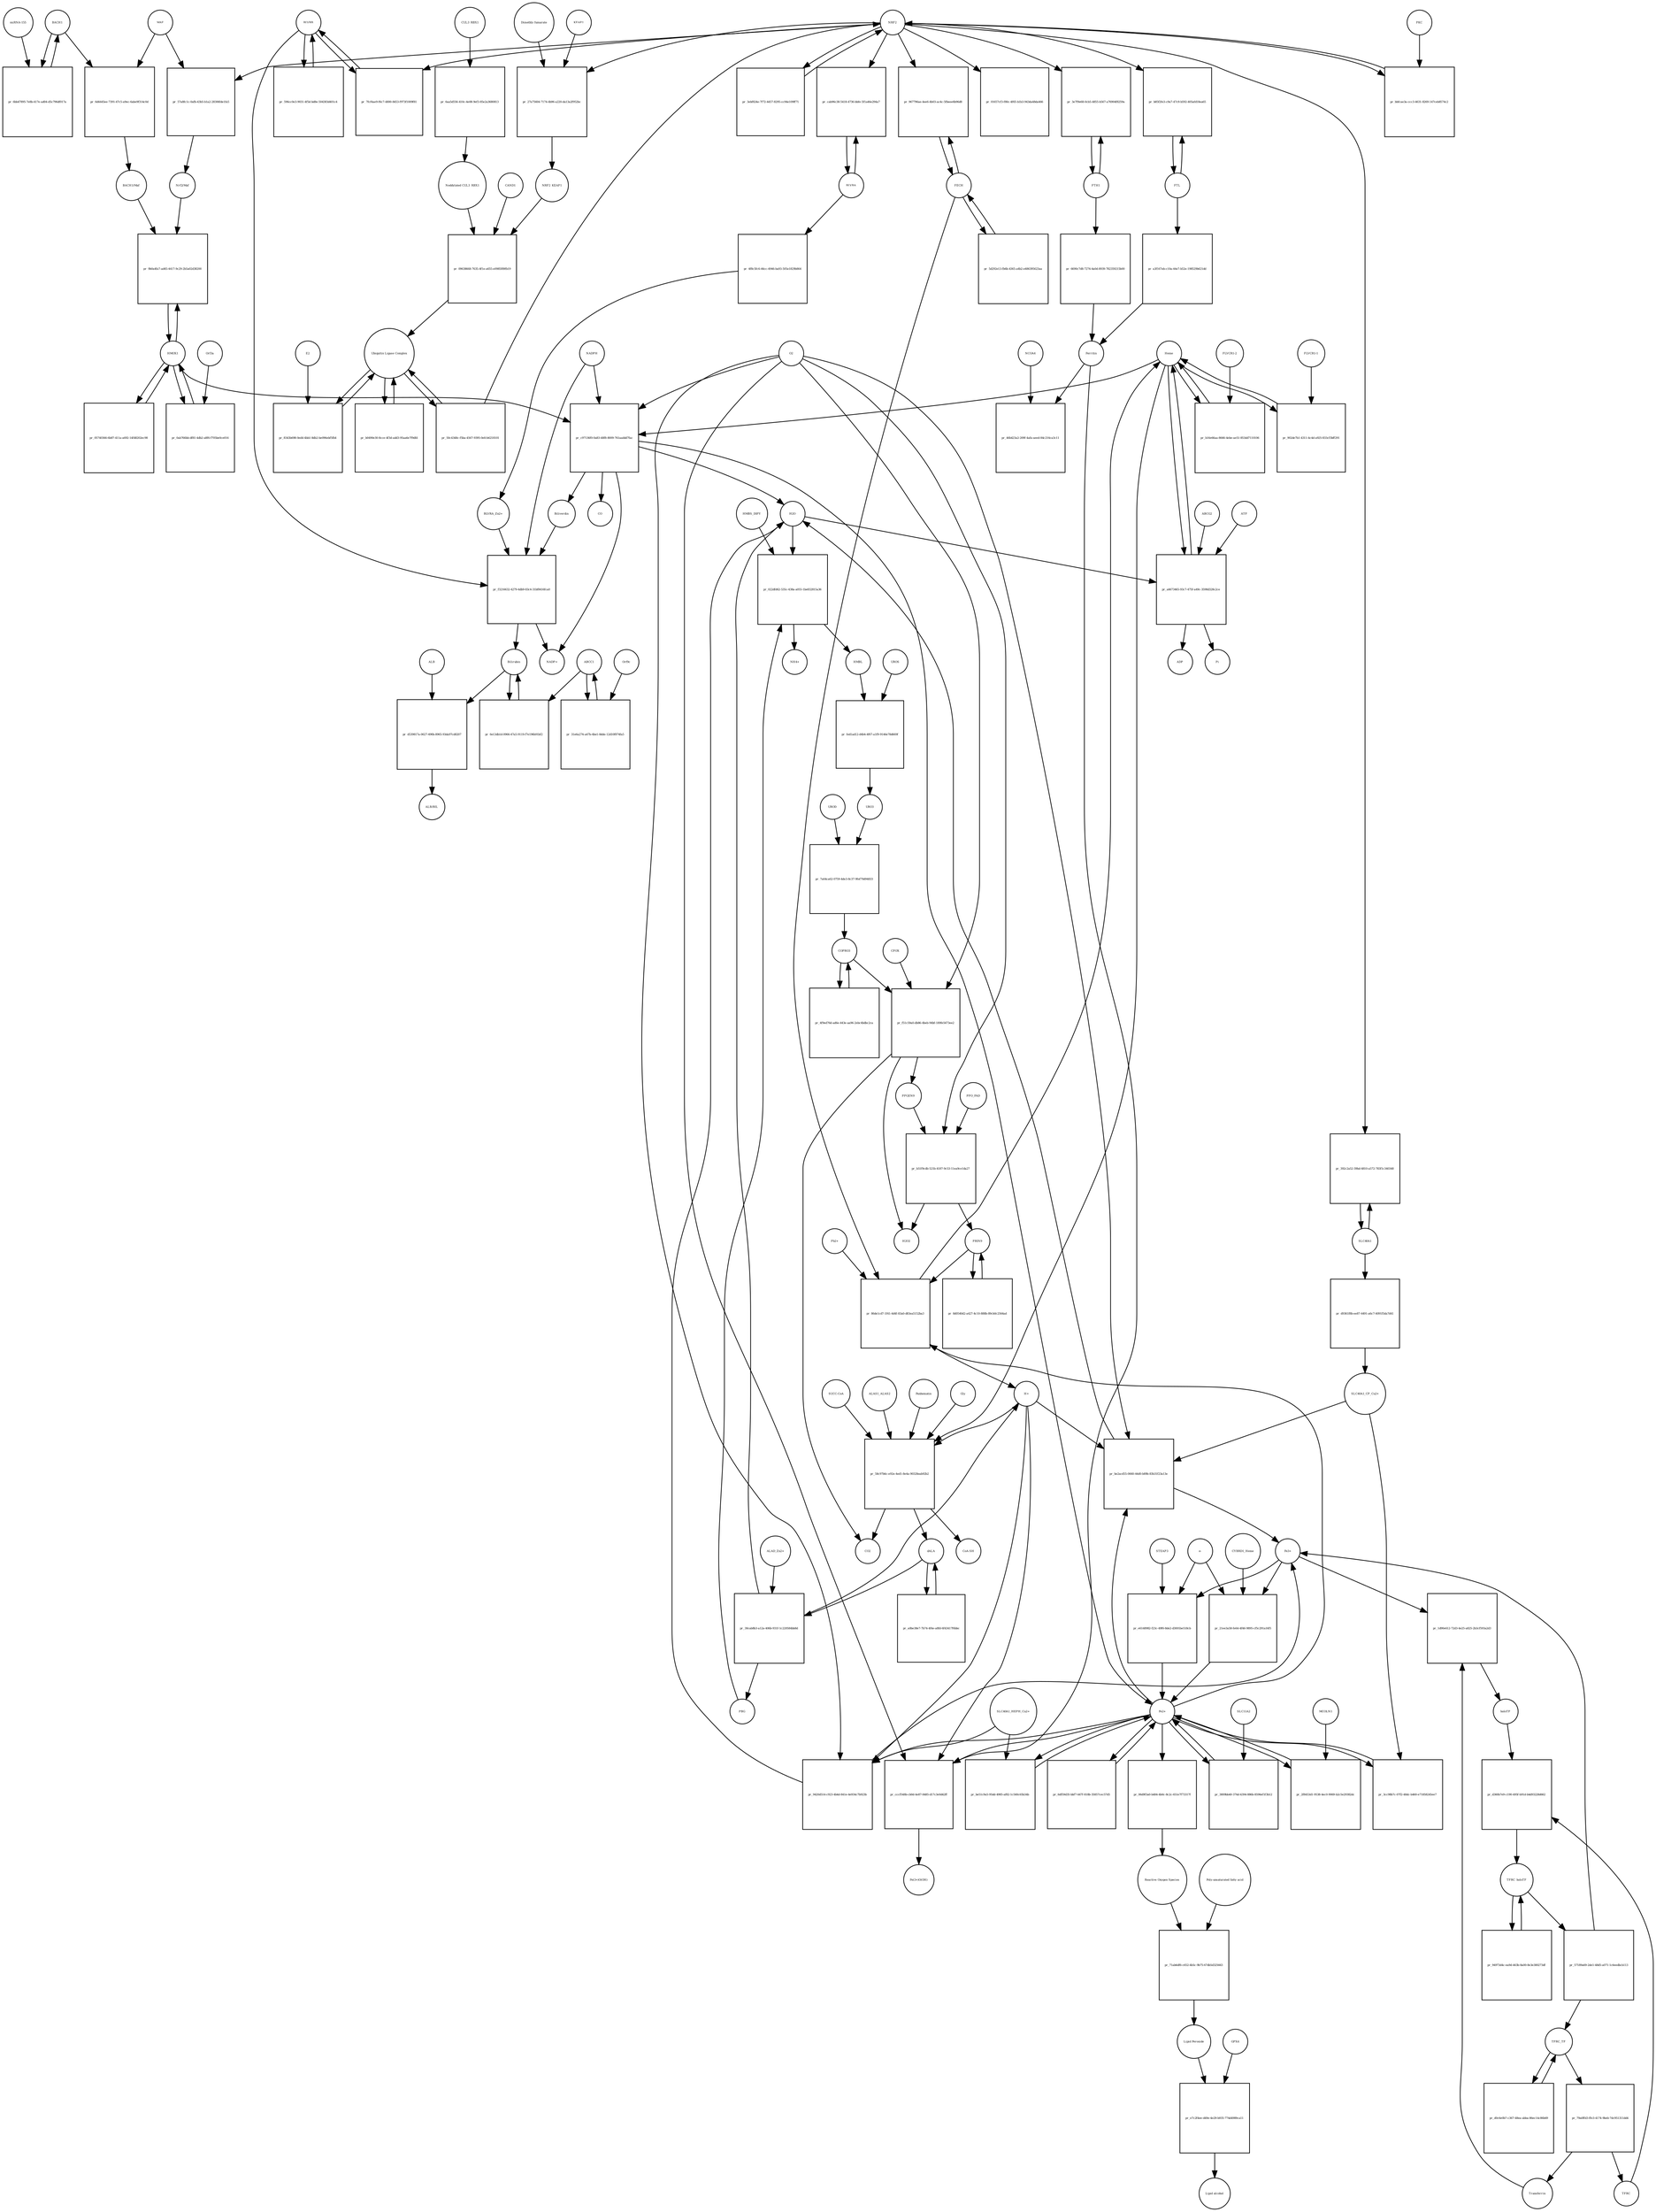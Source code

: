 strict digraph  {
Heme [annotation="urn_miriam_obo.chebi_CHEBI%3A30413", bipartite=0, cls="simple chemical", fontsize=4, label=Heme, shape=circle];
"pr_c97136f0-0a83-48f8-8009-761aaddd7fac" [annotation="", bipartite=1, cls=process, fontsize=4, label="pr_c97136f0-0a83-48f8-8009-761aaddd7fac", shape=square];
Biliverdin [annotation="urn_miriam_obo.chebi_CHEBI%3A17033", bipartite=0, cls="simple chemical", fontsize=4, label=Biliverdin, shape=circle];
HMOX1 [annotation=urn_miriam_uniprot_P09601, bipartite=0, cls=macromolecule, fontsize=4, label=HMOX1, shape=circle];
O2 [annotation="urn_miriam_obo.chebi_CHEBI%3A15379", bipartite=0, cls="simple chemical", fontsize=4, label=O2, shape=circle];
NADPH [annotation="urn_miriam_obo.chebi_CHEBI%3A16474", bipartite=0, cls="simple chemical", fontsize=4, label=NADPH, shape=circle];
H2O [annotation="urn_miriam_obo.chebi_CHEBI%3A15377", bipartite=0, cls="simple chemical", fontsize=4, label=H2O, shape=circle];
"Fe2+" [annotation="urn_miriam_obo.chebi_CHEBI%3A29033", bipartite=0, cls="simple chemical", fontsize=4, label="Fe2+", shape=circle];
"NADP+" [annotation="urn_miriam_obo.chebi_CHEBI%3A18009", bipartite=0, cls="simple chemical", fontsize=4, label="NADP+", shape=circle];
CO [annotation="urn_miriam_obo.chebi_CHEBI%3A17245", bipartite=0, cls="simple chemical", fontsize=4, label=CO, shape=circle];
"pr_b16e66aa-8666-4ebe-ae51-853dd7110106" [annotation="", bipartite=1, cls=process, fontsize=4, label="pr_b16e66aa-8666-4ebe-ae51-853dd7110106", shape=square];
"FLVCR1-2" [annotation=urn_miriam_uniprot_Q9Y5Y0, bipartite=0, cls=macromolecule, fontsize=4, label="FLVCR1-2", shape=circle];
"pr_f3216632-4279-4db9-83c4-31bf8416fca0" [annotation="", bipartite=1, cls=process, fontsize=4, label="pr_f3216632-4279-4db9-83c4-31bf8416fca0", shape=square];
Bilirubin [annotation="urn_miriam_obo.chebi_CHEBI%3A16990", bipartite=0, cls="simple chemical", fontsize=4, label=Bilirubin, shape=circle];
BLVRB [annotation=urn_miriam_uniprot_P30043, bipartite=0, cls=macromolecule, fontsize=4, label=BLVRB, shape=circle];
"BLVRA_Zn2+" [annotation="urn_miriam_obo.chebi_CHEBI%3A29805|urn_miriam_uniprot_P53004", bipartite=0, cls=complex, fontsize=4, label="BLVRA_Zn2+", shape=circle];
"pr_6e13db1d-0966-47a5-9119-f7e196b91bf2" [annotation="", bipartite=1, cls=process, fontsize=4, label="pr_6e13db1d-0966-47a5-9119-f7e196b91bf2", shape=square];
ABCC1 [annotation=urn_miriam_uniprot_P02768, bipartite=0, cls=macromolecule, fontsize=4, label=ABCC1, shape=circle];
"pr_d539817a-0627-490b-8965-93da97cd8207" [annotation="", bipartite=1, cls=process, fontsize=4, label="pr_d539817a-0627-490b-8965-93da97cd8207", shape=square];
ALB [annotation=urn_miriam_uniprot_P02768, bipartite=0, cls=macromolecule, fontsize=4, label=ALB, shape=circle];
"ALB/BIL" [annotation="urn_miriam_uniprot_P02768|urn_miriam_obo.chebi_CHEBI%3A16990", bipartite=0, cls=complex, fontsize=4, label="ALB/BIL", shape=circle];
NRF2 [annotation="", bipartite=0, cls=macromolecule, fontsize=4, label=NRF2, shape=circle];
"pr_57a8fc1c-0afb-43b5-b1a2-28306fde1fa5" [annotation="", bipartite=1, cls=process, fontsize=4, label="pr_57a8fc1c-0afb-43b5-b1a2-28306fde1fa5", shape=square];
MAF [annotation=urn_miriam_uniprot_O75444, bipartite=0, cls=macromolecule, fontsize=4, label=MAF, shape=circle];
"Nrf2/Maf" [annotation="", bipartite=0, cls=complex, fontsize=4, label="Nrf2/Maf", shape=circle];
"pr_6d4445ee-7391-47c5-a9ec-6abe9f314c0d" [annotation="", bipartite=1, cls=process, fontsize=4, label="pr_6d4445ee-7391-47c5-a9ec-6abe9f314c0d", shape=square];
BACH1 [annotation=urn_miriam_uniprot_O14867, bipartite=0, cls=macromolecule, fontsize=4, label=BACH1, shape=circle];
"BACH1/Maf" [annotation="", bipartite=0, cls=complex, fontsize=4, label="BACH1/Maf", shape=circle];
"pr_6bb47895-7e8b-417e-ad04-d5c796df017a" [annotation="", bipartite=1, cls=process, fontsize=4, label="pr_6bb47895-7e8b-417e-ad04-d5c796df017a", shape=square];
"miRNA-155" [annotation=urn_miriam_ncbigene_406947, bipartite=0, cls="nucleic acid feature", fontsize=4, label="miRNA-155", shape=circle];
"pr_9b0a4fa7-ad45-4417-9c29-2b5a02d38200" [annotation="", bipartite=1, cls=process, fontsize=4, label="pr_9b0a4fa7-ad45-4417-9c29-2b5a02d38200", shape=square];
PRIN9 [annotation="urn_miriam_obo.chebi_CHEBI%3A15430", bipartite=0, cls="simple chemical", fontsize=4, label=PRIN9, shape=circle];
"pr_86de1cd7-1f41-4d4f-83a0-d83ea5152ba3" [annotation="", bipartite=1, cls=process, fontsize=4, label="pr_86de1cd7-1f41-4d4f-83a0-d83ea5152ba3", shape=square];
FECH [annotation=urn_miriam_uniprot_P22830, bipartite=0, cls=macromolecule, fontsize=4, label=FECH, shape=circle];
"Pb2+" [annotation="urn_miriam_obo.chebi_CHEBI%3A27889", bipartite=0, cls="simple chemical", fontsize=4, label="Pb2+", shape=circle];
"H+" [annotation="urn_miriam_obo.chebi_CHEBI%3A15378", bipartite=0, cls="simple chemical", fontsize=4, label="H+", shape=circle];
"SUCC-CoA" [annotation="urn_miriam_obo.chebi_CHEBI%3A57292", bipartite=0, cls="simple chemical", fontsize=4, label="SUCC-CoA", shape=circle];
"pr_58c97b6c-e92e-4ed1-8e4a-90328eab92b2" [annotation="", bipartite=1, cls=process, fontsize=4, label="pr_58c97b6c-e92e-4ed1-8e4a-90328eab92b2", shape=square];
dALA [annotation="urn_miriam_obo.chebi_CHEBI%3A356416", bipartite=0, cls="simple chemical", fontsize=4, label=dALA, shape=circle];
ALAS1_ALAS2 [annotation="urn_miriam_uniprot_P13196|urn_miriam_uniprot_P22557", bipartite=0, cls=complex, fontsize=4, label=ALAS1_ALAS2, shape=circle];
Panhematin [annotation="urn_miriam_obo.chebi_CHEBI%3A50385", bipartite=0, cls="simple chemical", fontsize=4, label=Panhematin, shape=circle];
Gly [annotation="urn_miriam_obo.chebi_CHEBI%3A57305", bipartite=0, cls="simple chemical", fontsize=4, label=Gly, shape=circle];
"CoA-SH" [annotation="urn_miriam_obo.chebi_CHEBI%3A15346", bipartite=0, cls="simple chemical", fontsize=4, label="CoA-SH", shape=circle];
CO2 [annotation="urn_miriam_obo.chebi_CHEBI%3A16526", bipartite=0, cls="simple chemical", fontsize=4, label=CO2, shape=circle];
"pr_27a75604-7174-4b96-a220-da13a2f952bc" [annotation="", bipartite=1, cls=process, fontsize=4, label="pr_27a75604-7174-4b96-a220-da13a2f952bc", shape=square];
KEAP1 [annotation=urn_miriam_uniprot_Q14145, bipartite=0, cls=macromolecule, fontsize=4, label=KEAP1, shape=circle];
NRF2_KEAP1 [annotation="urn_miriam_uniprot_Q14145|urn_miriam_uniprot_Q16236", bipartite=0, cls=complex, fontsize=4, label=NRF2_KEAP1, shape=circle];
"Dimethly fumarate" [annotation="urn_miriam_obo.chebi_CHEBI%3A76004", bipartite=0, cls="simple chemical", fontsize=4, label="Dimethly fumarate", shape=circle];
"Ubiquitin Ligase Complex" [annotation="urn_miriam_uniprot_Q14145|urn_miriam_uniprot_Q15843|urn_miriam_uniprot_Q13618|urn_miriam_uniprot_P62877|urn_miriam_uniprot_Q16236|urn_miriam_uniprot_P0CG48|urn_miriam_pubmed_19940261|urn_miriam_interpro_IPR000608", bipartite=0, cls=complex, fontsize=4, label="Ubiquitin Ligase Complex", shape=circle];
"pr_b0490e30-8cce-4f3d-add3-95aa6e7f9dfd" [annotation="", bipartite=1, cls=process, fontsize=4, label="pr_b0490e30-8cce-4f3d-add3-95aa6e7f9dfd", shape=square];
"pr_30cab8b3-a12a-406b-931f-1c220584bb8d" [annotation="", bipartite=1, cls=process, fontsize=4, label="pr_30cab8b3-a12a-406b-931f-1c220584bb8d", shape=square];
PBG [annotation="urn_miriam_obo.chebi_CHEBI%3A58126", bipartite=0, cls="simple chemical", fontsize=4, label=PBG, shape=circle];
"ALAD_Zn2+" [annotation="urn_miriam_uniprot_P13716|urn_miriam_obo.chebi_CHEBI%3A29105", bipartite=0, cls=complex, fontsize=4, label="ALAD_Zn2+", shape=circle];
"pr_022dfd62-535c-438a-a055-1be832815a36" [annotation="", bipartite=1, cls=process, fontsize=4, label="pr_022dfd62-535c-438a-a055-1be832815a36", shape=square];
HMBL [annotation="urn_miriam_obo.chebi_CHEBI%3A57845", bipartite=0, cls="simple chemical", fontsize=4, label=HMBL, shape=circle];
HMBS_DIPY [annotation="urn_miriam_obo.chebi_CHEBI%3A36319|urn_miriam_uniprot_P08397", bipartite=0, cls=complex, fontsize=4, label=HMBS_DIPY, shape=circle];
"NH4+" [annotation="urn_miriam_obo.chebi_CHEBI%3A28938", bipartite=0, cls="simple chemical", fontsize=4, label="NH4+", shape=circle];
"pr_fed1ad12-d4b4-4f67-a1f9-9146e78d669f" [annotation="", bipartite=1, cls=process, fontsize=4, label="pr_fed1ad12-d4b4-4f67-a1f9-9146e78d669f", shape=square];
URO3 [annotation="urn_miriam_obo.chebi_CHEBI%3A15437", bipartite=0, cls="simple chemical", fontsize=4, label=URO3, shape=circle];
UROS [annotation=urn_miriam_uniprot_P10746, bipartite=0, cls=macromolecule, fontsize=4, label=UROS, shape=circle];
"pr_7a64ca62-0759-4de3-8c37-9fef70d94833" [annotation="", bipartite=1, cls=process, fontsize=4, label="pr_7a64ca62-0759-4de3-8c37-9fef70d94833", shape=square];
COPRO3 [annotation="urn_miriam_obo.chebi_CHEBI%3A15439", bipartite=0, cls="simple chemical", fontsize=4, label=COPRO3, shape=circle];
UROD [annotation=urn_miriam_uniprot_P06132, bipartite=0, cls=macromolecule, fontsize=4, label=UROD, shape=circle];
"pr_f51c59a0-db86-4beb-94bf-189fe5673ee2" [annotation="", bipartite=1, cls=process, fontsize=4, label="pr_f51c59a0-db86-4beb-94bf-189fe5673ee2", shape=square];
PPGEN9 [annotation="urn_miriam_obo.chebi_CHEBI%3A15435", bipartite=0, cls="simple chemical", fontsize=4, label=PPGEN9, shape=circle];
CPOX [annotation=urn_miriam_uniprot_P36551, bipartite=0, cls=macromolecule, fontsize=4, label=CPOX, shape=circle];
H2O2 [annotation="urn_miriam_obo.chebi_CHEBI%3A16240", bipartite=0, cls="simple chemical", fontsize=4, label=H2O2, shape=circle];
"pr_b51f9cdb-521b-4187-9c53-11ea9ce1da27" [annotation="", bipartite=1, cls=process, fontsize=4, label="pr_b51f9cdb-521b-4187-9c53-11ea9ce1da27", shape=square];
PPO_FAD [annotation="urn_miriam_obo.chebi_CHEBI%3A16238|urn_miriam_uniprot_P50336", bipartite=0, cls=complex, fontsize=4, label=PPO_FAD, shape=circle];
"pr_3ebf824e-7f72-4457-8295-cc94e109ff71" [annotation="", bipartite=1, cls=process, fontsize=4, label="pr_3ebf824e-7f72-4457-8295-cc94e109ff71", shape=square];
"pr_a0be38e7-7b74-4f4e-a8fd-6f43417f6bbc" [annotation="", bipartite=1, cls="uncertain process", fontsize=4, label="pr_a0be38e7-7b74-4f4e-a8fd-6f43417f6bbc", shape=square];
"pr_4f9ed76d-ad6e-443e-aa96-2ebc4bdbc2ca" [annotation="", bipartite=1, cls="uncertain process", fontsize=4, label="pr_4f9ed76d-ad6e-443e-aa96-2ebc4bdbc2ca", shape=square];
"pr_8d0540d2-a427-4c10-888b-89cb0c2564ad" [annotation="", bipartite=1, cls="uncertain process", fontsize=4, label="pr_8d0540d2-a427-4c10-888b-89cb0c2564ad", shape=square];
"Poly-unsaturated fatty acid" [annotation="urn_miriam_obo.chebi_CHEBI%3A26208", bipartite=0, cls="simple chemical", fontsize=4, label="Poly-unsaturated fatty acid", shape=circle];
"pr_71ab6df6-c652-4b5c-9b75-67db5d325663" [annotation="", bipartite=1, cls=process, fontsize=4, label="pr_71ab6df6-c652-4b5c-9b75-67db5d325663", shape=square];
"Lipid Peroxide" [annotation="urn_miriam_obo.chebi_CHEBI%3A61051", bipartite=0, cls="simple chemical", fontsize=4, label="Lipid Peroxide", shape=circle];
"Reactive Oxygen Species" [annotation="urn_miriam_obo.chebi_CHEBI%3A26523", bipartite=0, cls="simple chemical", fontsize=4, label="Reactive Oxygen Species", shape=circle];
"pr_cccf548b-cb0d-4e87-8485-d17c3e0d42ff" [annotation="", bipartite=1, cls=process, fontsize=4, label="pr_cccf548b-cb0d-4e87-8485-d17c3e0d42ff", shape=square];
"Fe(3+)O(OH)" [annotation="urn_miriam_obo.chebi_CHEBI%3A78619", bipartite=0, cls="simple chemical", fontsize=4, label="Fe(3+)O(OH)", shape=circle];
Ferritin [annotation=urn_miriam_uniprot_P02794, bipartite=0, cls=complex, fontsize=4, label=Ferritin, shape=circle];
"pr_3cc98b7c-07f2-48dc-b460-e71858245ee7" [annotation="", bipartite=1, cls=process, fontsize=4, label="pr_3cc98b7c-07f2-48dc-b460-e71858245ee7", shape=square];
"SLC40A1_CP_Cu2+" [annotation="urn_miriam_uniprot_P00450|urn_miriam_uniprot_Q9NP59|urn_miriam_obo.chebi_CHEBI%3A29036", bipartite=0, cls=complex, fontsize=4, label="SLC40A1_CP_Cu2+", shape=circle];
"pr_be2acd55-0660-44d0-b89b-83b31f23a13e" [annotation="", bipartite=1, cls=process, fontsize=4, label="pr_be2acd55-0660-44d0-b89b-83b31f23a13e", shape=square];
"Fe3+" [annotation="urn_miriam_obo.chebi_CHEBI%3A29034", bipartite=0, cls="simple chemical", fontsize=4, label="Fe3+", shape=circle];
SLC40A1 [annotation=urn_miriam_ncbigene_30061, bipartite=0, cls="nucleic acid feature", fontsize=4, label=SLC40A1, shape=circle];
"pr_392c2a52-39bd-4810-a572-783f1c340348" [annotation="", bipartite=1, cls=process, fontsize=4, label="pr_392c2a52-39bd-4810-a572-783f1c340348", shape=square];
FTH1 [annotation=urn_miriam_ncbigene_2495, bipartite=0, cls="nucleic acid feature", fontsize=4, label=FTH1, shape=circle];
"pr_3e7f9e68-0cb5-4855-b567-a76904f8259a" [annotation="", bipartite=1, cls=process, fontsize=4, label="pr_3e7f9e68-0cb5-4855-b567-a76904f8259a", shape=square];
FTL [annotation=urn_miriam_ncbigene_2512, bipartite=0, cls="nucleic acid feature", fontsize=4, label=FTL, shape=circle];
"pr_b85f2fe3-c9a7-47c9-b592-405afd18ea65" [annotation="", bipartite=1, cls=process, fontsize=4, label="pr_b85f2fe3-c9a7-47c9-b592-405afd18ea65", shape=square];
"pr_6690c7d8-7274-4a0d-8939-782359215b00" [annotation="", bipartite=1, cls=process, fontsize=4, label="pr_6690c7d8-7274-4a0d-8939-782359215b00", shape=square];
"pr_a3f167eb-c10a-44e7-b52e-198529b621dd" [annotation="", bipartite=1, cls=process, fontsize=4, label="pr_a3f167eb-c10a-44e7-b52e-198529b621dd", shape=square];
"pr_967796ae-4ee6-4b03-ac4c-5fbeee6b96d8" [annotation="", bipartite=1, cls=process, fontsize=4, label="pr_967796ae-4ee6-4b03-ac4c-5fbeee6b96d8", shape=square];
"pr_5d292e13-fb6b-4365-a4b2-e486395623aa" [annotation="", bipartite=1, cls=process, fontsize=4, label="pr_5d292e13-fb6b-4365-a4b2-e486395623aa", shape=square];
"pr_05740366-6b87-411a-a692-14f48202ec98" [annotation="", bipartite=1, cls=process, fontsize=4, label="pr_05740366-6b87-411a-a692-14f48202ec98", shape=square];
BLVRA [annotation=urn_miriam_ncbigene_644, bipartite=0, cls="nucleic acid feature", fontsize=4, label=BLVRA, shape=circle];
"pr_cab96c38-5418-4736-bbfe-5f1a46e294a7" [annotation="", bipartite=1, cls=process, fontsize=4, label="pr_cab96c38-5418-4736-bbfe-5f1a46e294a7", shape=square];
"pr_7fcf4ae9-f6c7-4800-8453-f973f1009f81" [annotation="", bipartite=1, cls=process, fontsize=4, label="pr_7fcf4ae9-f6c7-4800-8453-f973f1009f81", shape=square];
"pr_596cc0e3-9031-4f5d-bd8e-504383d401c4" [annotation="", bipartite=1, cls=process, fontsize=4, label="pr_596cc0e3-9031-4f5d-bd8e-504383d401c4", shape=square];
"pr_4f8c5fc6-46cc-4946-ba93-505e1829b864" [annotation="", bipartite=1, cls=process, fontsize=4, label="pr_4f8c5fc6-46cc-4946-ba93-505e1829b864", shape=square];
"pr_d9361f8b-ee87-4491-a6c7-4091f5da7d41" [annotation="", bipartite=1, cls=process, fontsize=4, label="pr_d9361f8b-ee87-4491-a6c7-4091f5da7d41", shape=square];
"pr_46b423a2-209f-4afa-aeed-84c216ca3c11" [annotation="", bipartite=1, cls=process, fontsize=4, label="pr_46b423a2-209f-4afa-aeed-84c216ca3c11", shape=square];
NCOA4 [annotation=urn_miriam_uniprot_Q13772, bipartite=0, cls=macromolecule, fontsize=4, label=NCOA4, shape=circle];
"pr_21ee3a58-fe64-4f46-9895-cf5c291a16f5" [annotation="", bipartite=1, cls=process, fontsize=4, label="pr_21ee3a58-fe64-4f46-9895-cf5c291a16f5", shape=square];
CYBRD1_Heme [annotation="urn_miriam_uniprot_Q53TN4|urn_miriam_obo.chebi_CHEBI%3A30413", bipartite=0, cls=complex, fontsize=4, label=CYBRD1_Heme, shape=circle];
"e-" [annotation="urn_miriam_obo.chebi_CHEBI%3A10545", bipartite=0, cls="simple chemical", fontsize=4, label="e-", shape=circle];
"pr_3809bb40-374d-4394-886b-8596ef1f3b12" [annotation="", bipartite=1, cls=process, fontsize=4, label="pr_3809bb40-374d-4394-886b-8596ef1f3b12", shape=square];
SLC11A2 [annotation=urn_miriam_uniprot_P49281, bipartite=0, cls=macromolecule, fontsize=4, label=SLC11A2, shape=circle];
"pr_e7c2f4ee-d49e-4e29-b935-774d4989ca11" [annotation="", bipartite=1, cls=process, fontsize=4, label="pr_e7c2f4ee-d49e-4e29-b935-774d4989ca11", shape=square];
"Lipid alcohol" [annotation="urn_miriam_obo.chebi_CHEBI%3A24026", bipartite=0, cls="simple chemical", fontsize=4, label="Lipid alcohol", shape=circle];
GPX4 [annotation=urn_miriam_uniprot_P36969, bipartite=0, cls=macromolecule, fontsize=4, label=GPX4, shape=circle];
"pr_0ab766bb-df81-4db2-a8f6-f705be0ce016" [annotation="", bipartite=1, cls=process, fontsize=4, label="pr_0ab766bb-df81-4db2-a8f6-f705be0ce016", shape=square];
Orf3a [annotation=urn_miriam_ncbiprotein_BCD58754, bipartite=0, cls=macromolecule, fontsize=4, label=Orf3a, shape=circle];
"pr_06d9f3a0-b484-4b0c-8c2c-651e7f73317f" [annotation="", bipartite=1, cls=process, fontsize=4, label="pr_06d9f3a0-b484-4b0c-8c2c-651e7f73317f", shape=square];
"pr_31e6a274-a47b-4be1-8dde-12d10f874fa5" [annotation="", bipartite=1, cls=process, fontsize=4, label="pr_31e6a274-a47b-4be1-8dde-12d10f874fa5", shape=square];
Orf9c [annotation="", bipartite=0, cls=macromolecule, fontsize=4, label=Orf9c, shape=circle];
CUL3_RBX1 [annotation="urn_miriam_uniprot_Q13618|urn_miriam_uniprot_P62877", bipartite=0, cls=complex, fontsize=4, label=CUL3_RBX1, shape=circle];
"pr_6aa5d556-410c-4e08-9ef3-85e2a3680813" [annotation="", bipartite=1, cls=process, fontsize=4, label="pr_6aa5d556-410c-4e08-9ef3-85e2a3680813", shape=square];
"Neddylated CUL3_RBX1" [annotation="urn_miriam_uniprot_Q15843|urn_miriam_uniprot_Q13618|urn_miriam_uniprot_P62877", bipartite=0, cls=complex, fontsize=4, label="Neddylated CUL3_RBX1", shape=circle];
"pr_01657cf3-f80c-4f65-b1b3-943da48da466" [annotation="", bipartite=1, cls=process, fontsize=4, label="pr_01657cf3-f80c-4f65-b1b3-943da48da466", shape=square];
"pr_09638668-7635-4f1e-a655-e0985f89fb19" [annotation="", bipartite=1, cls=process, fontsize=4, label="pr_09638668-7635-4f1e-a655-e0985f89fb19", shape=square];
CAND1 [annotation=urn_miriam_uniprot_Q86VP6, bipartite=0, cls=macromolecule, fontsize=4, label=CAND1, shape=circle];
E2 [annotation=urn_miriam_interpro_IPR000608, bipartite=0, cls=macromolecule, fontsize=4, label=E2, shape=circle];
"pr_8343b698-0ed4-4bb1-8db2-be096ebf5fb4" [annotation="", bipartite=1, cls=process, fontsize=4, label="pr_8343b698-0ed4-4bb1-8db2-be096ebf5fb4", shape=square];
"pr_bbfcae3a-ccc3-4631-8269-147ceb8574c2" [annotation="", bipartite=1, cls=process, fontsize=4, label="pr_bbfcae3a-ccc3-4631-8269-147ceb8574c2", shape=square];
PKC [annotation="urn_miriam_pubmed_12198130|urn_miriam_interpro_IPR012233", bipartite=0, cls=macromolecule, fontsize=4, label=PKC, shape=circle];
"pr_902de7b1-4311-4c4d-a925-833cf3bff291" [annotation="", bipartite=1, cls=process, fontsize=4, label="pr_902de7b1-4311-4c4d-a925-833cf3bff291", shape=square];
"FLVCR1-1" [annotation=urn_miriam_uniprot_Q9Y5Y0, bipartite=0, cls=macromolecule, fontsize=4, label="FLVCR1-1", shape=circle];
"pr_a6673465-93c7-475f-a49c-3598d328c2ce" [annotation="", bipartite=1, cls=process, fontsize=4, label="pr_a6673465-93c7-475f-a49c-3598d328c2ce", shape=square];
ABCG2 [annotation=urn_miriam_uniprot_Q9UNQ0, bipartite=0, cls="macromolecule multimer", fontsize=4, label=ABCG2, shape=circle];
ATP [annotation="urn_miriam_obo.chebi_CHEBI%3A30616", bipartite=0, cls="simple chemical", fontsize=4, label=ATP, shape=circle];
Pi [annotation="urn_miriam_obo.chebi_CHEBI%3A18367", bipartite=0, cls="simple chemical", fontsize=4, label=Pi, shape=circle];
ADP [annotation="urn_miriam_obo.chebi_CHEBI%3A456216", bipartite=0, cls="simple chemical", fontsize=4, label=ADP, shape=circle];
"pr_be51c9a5-95dd-4985-af82-1c560c65b34b" [annotation="", bipartite=1, cls=process, fontsize=4, label="pr_be51c9a5-95dd-4985-af82-1c560c65b34b", shape=square];
"SLC40A1_HEPH_Cu2+" [annotation="urn_miriam_uniprot_Q9BQS7|urn_miriam_uniprot_Q9NP59|urn_miriam_obo.chebi_CHEBI%3A28694", bipartite=0, cls=complex, fontsize=4, label="SLC40A1_HEPH_Cu2+", shape=circle];
"pr_9420d514-c923-4b4d-841e-4e934c7b923b" [annotation="", bipartite=1, cls=process, fontsize=4, label="pr_9420d514-c923-4b4d-841e-4e934c7b923b", shape=square];
"pr_1d90e612-72d3-4e25-a825-2b3cf593a2d3" [annotation="", bipartite=1, cls=process, fontsize=4, label="pr_1d90e612-72d3-4e25-a825-2b3cf593a2d3", shape=square];
Transferrin [annotation=urn_miriam_uniprot_P02787, bipartite=0, cls=macromolecule, fontsize=4, label=Transferrin, shape=circle];
holoTF [annotation="urn_miriam_uniprot_P02787|urn_miriam_obo.chebi_CHEBI%3A29034", bipartite=0, cls=complex, fontsize=4, label=holoTF, shape=circle];
TFRC [annotation=urn_miriam_uniprot_P02786, bipartite=0, cls="macromolecule multimer", fontsize=4, label=TFRC, shape=circle];
"pr_d360b7e9-c190-495f-b91d-b4d93228d662" [annotation="", bipartite=1, cls=process, fontsize=4, label="pr_d360b7e9-c190-495f-b91d-b4d93228d662", shape=square];
TFRC_holoTF [annotation="urn_miriam_uniprot_P02787|urn_miriam_obo.chebi_CHEBI%3A29034|urn_miriam_uniprot_P02786", bipartite=0, cls=complex, fontsize=4, label=TFRC_holoTF, shape=circle];
"pr_94973d4c-ea9d-463b-8a00-8e3e380273df" [annotation="", bipartite=1, cls=process, fontsize=4, label="pr_94973d4c-ea9d-463b-8a00-8e3e380273df", shape=square];
"pr_57189a69-2de1-48d5-a071-1c6eedbcb113" [annotation="", bipartite=1, cls=process, fontsize=4, label="pr_57189a69-2de1-48d5-a071-1c6eedbcb113", shape=square];
TFRC_TF [annotation="urn_miriam_uniprot_P02787|urn_miriam_uniprot_P02786", bipartite=0, cls=complex, fontsize=4, label=TFRC_TF, shape=circle];
"pr_e6148982-f23c-49f6-8de2-d3001be518cb" [annotation="", bipartite=1, cls=process, fontsize=4, label="pr_e6148982-f23c-49f6-8de2-d3001be518cb", shape=square];
STEAP3 [annotation=urn_miriam_uniprot_Q658P3, bipartite=0, cls=macromolecule, fontsize=4, label=STEAP3, shape=circle];
"pr_2f8453d1-9538-4ec0-9069-b2c5e29382dc" [annotation="", bipartite=1, cls=process, fontsize=4, label="pr_2f8453d1-9538-4ec0-9069-b2c5e29382dc", shape=square];
MCOLN1 [annotation=urn_miriam_uniprot_Q9GZU1, bipartite=0, cls=macromolecule, fontsize=4, label=MCOLN1, shape=circle];
"pr_6df59d35-bbf7-447f-818b-35857cec57d5" [annotation="", bipartite=1, cls=process, fontsize=4, label="pr_6df59d35-bbf7-447f-818b-35857cec57d5", shape=square];
"pr_d0c6e0b7-c367-48ea-abba-86ec14c86b69" [annotation="", bipartite=1, cls=process, fontsize=4, label="pr_d0c6e0b7-c367-48ea-abba-86ec14c86b69", shape=square];
"pr_79a0ffd3-ffe3-4174-9beb-7dc951311dd4" [annotation="", bipartite=1, cls=process, fontsize=4, label="pr_79a0ffd3-ffe3-4174-9beb-7dc951311dd4", shape=square];
"pr_50c4348c-f5ba-4567-9395-0efcb6218101" [annotation="", bipartite=1, cls=process, fontsize=4, label="pr_50c4348c-f5ba-4567-9395-0efcb6218101", shape=square];
Heme -> "pr_c97136f0-0a83-48f8-8009-761aaddd7fac"  [annotation="", interaction_type=consumption];
Heme -> "pr_b16e66aa-8666-4ebe-ae51-853dd7110106"  [annotation="", interaction_type=consumption];
Heme -> "pr_58c97b6c-e92e-4ed1-8e4a-90328eab92b2"  [annotation=urn_miriam_pubmed_25446301, interaction_type=inhibition];
Heme -> "pr_902de7b1-4311-4c4d-a925-833cf3bff291"  [annotation="", interaction_type=consumption];
Heme -> "pr_a6673465-93c7-475f-a49c-3598d328c2ce"  [annotation="", interaction_type=consumption];
"pr_c97136f0-0a83-48f8-8009-761aaddd7fac" -> Biliverdin  [annotation="", interaction_type=production];
"pr_c97136f0-0a83-48f8-8009-761aaddd7fac" -> H2O  [annotation="", interaction_type=production];
"pr_c97136f0-0a83-48f8-8009-761aaddd7fac" -> "Fe2+"  [annotation="", interaction_type=production];
"pr_c97136f0-0a83-48f8-8009-761aaddd7fac" -> "NADP+"  [annotation="", interaction_type=production];
"pr_c97136f0-0a83-48f8-8009-761aaddd7fac" -> CO  [annotation="", interaction_type=production];
Biliverdin -> "pr_f3216632-4279-4db9-83c4-31bf8416fca0"  [annotation="", interaction_type=consumption];
HMOX1 -> "pr_c97136f0-0a83-48f8-8009-761aaddd7fac"  [annotation="", interaction_type=catalysis];
HMOX1 -> "pr_9b0a4fa7-ad45-4417-9c29-2b5a02d38200"  [annotation="", interaction_type=consumption];
HMOX1 -> "pr_05740366-6b87-411a-a692-14f48202ec98"  [annotation="", interaction_type=consumption];
HMOX1 -> "pr_0ab766bb-df81-4db2-a8f6-f705be0ce016"  [annotation="", interaction_type=consumption];
O2 -> "pr_c97136f0-0a83-48f8-8009-761aaddd7fac"  [annotation="", interaction_type=consumption];
O2 -> "pr_f51c59a0-db86-4beb-94bf-189fe5673ee2"  [annotation="", interaction_type=consumption];
O2 -> "pr_b51f9cdb-521b-4187-9c53-11ea9ce1da27"  [annotation="", interaction_type=consumption];
O2 -> "pr_cccf548b-cb0d-4e87-8485-d17c3e0d42ff"  [annotation="", interaction_type=consumption];
O2 -> "pr_be2acd55-0660-44d0-b89b-83b31f23a13e"  [annotation="", interaction_type=consumption];
O2 -> "pr_9420d514-c923-4b4d-841e-4e934c7b923b"  [annotation="", interaction_type=consumption];
NADPH -> "pr_c97136f0-0a83-48f8-8009-761aaddd7fac"  [annotation="", interaction_type=consumption];
NADPH -> "pr_f3216632-4279-4db9-83c4-31bf8416fca0"  [annotation="", interaction_type=consumption];
H2O -> "pr_022dfd62-535c-438a-a055-1be832815a36"  [annotation="", interaction_type=consumption];
H2O -> "pr_a6673465-93c7-475f-a49c-3598d328c2ce"  [annotation="", interaction_type=consumption];
"Fe2+" -> "pr_86de1cd7-1f41-4d4f-83a0-d83ea5152ba3"  [annotation="", interaction_type=consumption];
"Fe2+" -> "pr_cccf548b-cb0d-4e87-8485-d17c3e0d42ff"  [annotation="", interaction_type=consumption];
"Fe2+" -> "pr_3cc98b7c-07f2-48dc-b460-e71858245ee7"  [annotation="", interaction_type=consumption];
"Fe2+" -> "pr_be2acd55-0660-44d0-b89b-83b31f23a13e"  [annotation="", interaction_type=consumption];
"Fe2+" -> "pr_3809bb40-374d-4394-886b-8596ef1f3b12"  [annotation="", interaction_type=consumption];
"Fe2+" -> "pr_06d9f3a0-b484-4b0c-8c2c-651e7f73317f"  [annotation="urn_miriam_pubmed_26794443|urn_miriam_pubmed_30692038", interaction_type=catalysis];
"Fe2+" -> "pr_be51c9a5-95dd-4985-af82-1c560c65b34b"  [annotation="", interaction_type=consumption];
"Fe2+" -> "pr_9420d514-c923-4b4d-841e-4e934c7b923b"  [annotation="", interaction_type=consumption];
"Fe2+" -> "pr_2f8453d1-9538-4ec0-9069-b2c5e29382dc"  [annotation="", interaction_type=consumption];
"Fe2+" -> "pr_6df59d35-bbf7-447f-818b-35857cec57d5"  [annotation="", interaction_type=consumption];
"pr_b16e66aa-8666-4ebe-ae51-853dd7110106" -> Heme  [annotation="", interaction_type=production];
"FLVCR1-2" -> "pr_b16e66aa-8666-4ebe-ae51-853dd7110106"  [annotation="", interaction_type=catalysis];
"pr_f3216632-4279-4db9-83c4-31bf8416fca0" -> Bilirubin  [annotation="", interaction_type=production];
"pr_f3216632-4279-4db9-83c4-31bf8416fca0" -> "NADP+"  [annotation="", interaction_type=production];
Bilirubin -> "pr_6e13db1d-0966-47a5-9119-f7e196b91bf2"  [annotation="", interaction_type=consumption];
Bilirubin -> "pr_d539817a-0627-490b-8965-93da97cd8207"  [annotation="", interaction_type=consumption];
BLVRB -> "pr_f3216632-4279-4db9-83c4-31bf8416fca0"  [annotation="", interaction_type=catalysis];
BLVRB -> "pr_7fcf4ae9-f6c7-4800-8453-f973f1009f81"  [annotation="", interaction_type=consumption];
BLVRB -> "pr_596cc0e3-9031-4f5d-bd8e-504383d401c4"  [annotation="", interaction_type=consumption];
"BLVRA_Zn2+" -> "pr_f3216632-4279-4db9-83c4-31bf8416fca0"  [annotation="", interaction_type=catalysis];
"pr_6e13db1d-0966-47a5-9119-f7e196b91bf2" -> Bilirubin  [annotation="", interaction_type=production];
ABCC1 -> "pr_6e13db1d-0966-47a5-9119-f7e196b91bf2"  [annotation="", interaction_type=catalysis];
ABCC1 -> "pr_31e6a274-a47b-4be1-8dde-12d10f874fa5"  [annotation="", interaction_type=consumption];
"pr_d539817a-0627-490b-8965-93da97cd8207" -> "ALB/BIL"  [annotation="", interaction_type=production];
ALB -> "pr_d539817a-0627-490b-8965-93da97cd8207"  [annotation="", interaction_type=consumption];
NRF2 -> "pr_57a8fc1c-0afb-43b5-b1a2-28306fde1fa5"  [annotation="", interaction_type=consumption];
NRF2 -> "pr_27a75604-7174-4b96-a220-da13a2f952bc"  [annotation="", interaction_type=consumption];
NRF2 -> "pr_3ebf824e-7f72-4457-8295-cc94e109ff71"  [annotation="", interaction_type=consumption];
NRF2 -> "pr_392c2a52-39bd-4810-a572-783f1c340348"  [annotation=urn_miriam_pubmed_30692038, interaction_type=catalysis];
NRF2 -> "pr_3e7f9e68-0cb5-4855-b567-a76904f8259a"  [annotation=urn_miriam_pubmed_30692038, interaction_type=catalysis];
NRF2 -> "pr_b85f2fe3-c9a7-47c9-b592-405afd18ea65"  [annotation=urn_miriam_pubmed_30692038, interaction_type=catalysis];
NRF2 -> "pr_967796ae-4ee6-4b03-ac4c-5fbeee6b96d8"  [annotation="urn_miriam_pubmed_30692038|urn_miriam_pubmed_23766848", interaction_type=catalysis];
NRF2 -> "pr_cab96c38-5418-4736-bbfe-5f1a46e294a7"  [annotation=urn_miriam_pubmed_30692038, interaction_type=catalysis];
NRF2 -> "pr_7fcf4ae9-f6c7-4800-8453-f973f1009f81"  [annotation=urn_miriam_pubmed_30692038, interaction_type=catalysis];
NRF2 -> "pr_01657cf3-f80c-4f65-b1b3-943da48da466"  [annotation="", interaction_type=consumption];
NRF2 -> "pr_bbfcae3a-ccc3-4631-8269-147ceb8574c2"  [annotation="", interaction_type=consumption];
"pr_57a8fc1c-0afb-43b5-b1a2-28306fde1fa5" -> "Nrf2/Maf"  [annotation="", interaction_type=production];
MAF -> "pr_57a8fc1c-0afb-43b5-b1a2-28306fde1fa5"  [annotation="", interaction_type=consumption];
MAF -> "pr_6d4445ee-7391-47c5-a9ec-6abe9f314c0d"  [annotation="", interaction_type=consumption];
"Nrf2/Maf" -> "pr_9b0a4fa7-ad45-4417-9c29-2b5a02d38200"  [annotation="urn_miriam_pubmed_10473555|urn_miriam_pubmed_31827672|urn_miriam_pubmed_30692038|urn_miriam_pubmed_29717933", interaction_type=catalysis];
"pr_6d4445ee-7391-47c5-a9ec-6abe9f314c0d" -> "BACH1/Maf"  [annotation="", interaction_type=production];
BACH1 -> "pr_6d4445ee-7391-47c5-a9ec-6abe9f314c0d"  [annotation="", interaction_type=consumption];
BACH1 -> "pr_6bb47895-7e8b-417e-ad04-d5c796df017a"  [annotation="", interaction_type=consumption];
"BACH1/Maf" -> "pr_9b0a4fa7-ad45-4417-9c29-2b5a02d38200"  [annotation="urn_miriam_pubmed_10473555|urn_miriam_pubmed_31827672|urn_miriam_pubmed_30692038|urn_miriam_pubmed_29717933", interaction_type=inhibition];
"pr_6bb47895-7e8b-417e-ad04-d5c796df017a" -> BACH1  [annotation="", interaction_type=production];
"miRNA-155" -> "pr_6bb47895-7e8b-417e-ad04-d5c796df017a"  [annotation="urn_miriam_pubmed_28082120|urn_miriam_pubmed_21982894", interaction_type=inhibition];
"pr_9b0a4fa7-ad45-4417-9c29-2b5a02d38200" -> HMOX1  [annotation="", interaction_type=production];
PRIN9 -> "pr_86de1cd7-1f41-4d4f-83a0-d83ea5152ba3"  [annotation="", interaction_type=consumption];
PRIN9 -> "pr_8d0540d2-a427-4c10-888b-89cb0c2564ad"  [annotation="", interaction_type=consumption];
"pr_86de1cd7-1f41-4d4f-83a0-d83ea5152ba3" -> Heme  [annotation="", interaction_type=production];
"pr_86de1cd7-1f41-4d4f-83a0-d83ea5152ba3" -> "H+"  [annotation="", interaction_type=production];
FECH -> "pr_86de1cd7-1f41-4d4f-83a0-d83ea5152ba3"  [annotation="", interaction_type=catalysis];
FECH -> "pr_967796ae-4ee6-4b03-ac4c-5fbeee6b96d8"  [annotation="", interaction_type=consumption];
FECH -> "pr_5d292e13-fb6b-4365-a4b2-e486395623aa"  [annotation="", interaction_type=consumption];
"Pb2+" -> "pr_86de1cd7-1f41-4d4f-83a0-d83ea5152ba3"  [annotation="", interaction_type=inhibition];
"H+" -> "pr_58c97b6c-e92e-4ed1-8e4a-90328eab92b2"  [annotation="", interaction_type=consumption];
"H+" -> "pr_cccf548b-cb0d-4e87-8485-d17c3e0d42ff"  [annotation="", interaction_type=consumption];
"H+" -> "pr_be2acd55-0660-44d0-b89b-83b31f23a13e"  [annotation="", interaction_type=consumption];
"H+" -> "pr_9420d514-c923-4b4d-841e-4e934c7b923b"  [annotation="", interaction_type=consumption];
"SUCC-CoA" -> "pr_58c97b6c-e92e-4ed1-8e4a-90328eab92b2"  [annotation="", interaction_type=consumption];
"pr_58c97b6c-e92e-4ed1-8e4a-90328eab92b2" -> dALA  [annotation="", interaction_type=production];
"pr_58c97b6c-e92e-4ed1-8e4a-90328eab92b2" -> "CoA-SH"  [annotation="", interaction_type=production];
"pr_58c97b6c-e92e-4ed1-8e4a-90328eab92b2" -> CO2  [annotation="", interaction_type=production];
dALA -> "pr_30cab8b3-a12a-406b-931f-1c220584bb8d"  [annotation="", interaction_type=consumption];
dALA -> "pr_a0be38e7-7b74-4f4e-a8fd-6f43417f6bbc"  [annotation="", interaction_type=consumption];
ALAS1_ALAS2 -> "pr_58c97b6c-e92e-4ed1-8e4a-90328eab92b2"  [annotation=urn_miriam_pubmed_25446301, interaction_type=catalysis];
Panhematin -> "pr_58c97b6c-e92e-4ed1-8e4a-90328eab92b2"  [annotation=urn_miriam_pubmed_25446301, interaction_type=inhibition];
Gly -> "pr_58c97b6c-e92e-4ed1-8e4a-90328eab92b2"  [annotation="", interaction_type=consumption];
"pr_27a75604-7174-4b96-a220-da13a2f952bc" -> NRF2_KEAP1  [annotation="", interaction_type=production];
KEAP1 -> "pr_27a75604-7174-4b96-a220-da13a2f952bc"  [annotation="", interaction_type=consumption];
NRF2_KEAP1 -> "pr_09638668-7635-4f1e-a655-e0985f89fb19"  [annotation="", interaction_type=consumption];
"Dimethly fumarate" -> "pr_27a75604-7174-4b96-a220-da13a2f952bc"  [annotation="urn_miriam_pubmed_15282312|urn_miriam_pubmed_20486766|urn_miriam_pubmed_31692987|urn_miriam_pubmed_15572695|urn_miriam_pubmed_32132672", interaction_type=inhibition];
"Ubiquitin Ligase Complex" -> "pr_b0490e30-8cce-4f3d-add3-95aa6e7f9dfd"  [annotation="", interaction_type=consumption];
"Ubiquitin Ligase Complex" -> "pr_8343b698-0ed4-4bb1-8db2-be096ebf5fb4"  [annotation="", interaction_type=consumption];
"Ubiquitin Ligase Complex" -> "pr_50c4348c-f5ba-4567-9395-0efcb6218101"  [annotation="", interaction_type=consumption];
"pr_b0490e30-8cce-4f3d-add3-95aa6e7f9dfd" -> "Ubiquitin Ligase Complex"  [annotation="", interaction_type=production];
"pr_30cab8b3-a12a-406b-931f-1c220584bb8d" -> PBG  [annotation="", interaction_type=production];
"pr_30cab8b3-a12a-406b-931f-1c220584bb8d" -> "H+"  [annotation="", interaction_type=production];
"pr_30cab8b3-a12a-406b-931f-1c220584bb8d" -> H2O  [annotation="", interaction_type=production];
PBG -> "pr_022dfd62-535c-438a-a055-1be832815a36"  [annotation="", interaction_type=consumption];
"ALAD_Zn2+" -> "pr_30cab8b3-a12a-406b-931f-1c220584bb8d"  [annotation="", interaction_type=catalysis];
"pr_022dfd62-535c-438a-a055-1be832815a36" -> HMBL  [annotation="", interaction_type=production];
"pr_022dfd62-535c-438a-a055-1be832815a36" -> "NH4+"  [annotation="", interaction_type=production];
HMBL -> "pr_fed1ad12-d4b4-4f67-a1f9-9146e78d669f"  [annotation="", interaction_type=consumption];
HMBS_DIPY -> "pr_022dfd62-535c-438a-a055-1be832815a36"  [annotation="", interaction_type=catalysis];
"pr_fed1ad12-d4b4-4f67-a1f9-9146e78d669f" -> URO3  [annotation="", interaction_type=production];
URO3 -> "pr_7a64ca62-0759-4de3-8c37-9fef70d94833"  [annotation="", interaction_type=consumption];
UROS -> "pr_fed1ad12-d4b4-4f67-a1f9-9146e78d669f"  [annotation="", interaction_type=catalysis];
"pr_7a64ca62-0759-4de3-8c37-9fef70d94833" -> COPRO3  [annotation="", interaction_type=production];
COPRO3 -> "pr_f51c59a0-db86-4beb-94bf-189fe5673ee2"  [annotation="", interaction_type=consumption];
COPRO3 -> "pr_4f9ed76d-ad6e-443e-aa96-2ebc4bdbc2ca"  [annotation="", interaction_type=consumption];
UROD -> "pr_7a64ca62-0759-4de3-8c37-9fef70d94833"  [annotation="", interaction_type=catalysis];
"pr_f51c59a0-db86-4beb-94bf-189fe5673ee2" -> PPGEN9  [annotation="", interaction_type=production];
"pr_f51c59a0-db86-4beb-94bf-189fe5673ee2" -> CO2  [annotation="", interaction_type=production];
"pr_f51c59a0-db86-4beb-94bf-189fe5673ee2" -> H2O2  [annotation="", interaction_type=production];
PPGEN9 -> "pr_b51f9cdb-521b-4187-9c53-11ea9ce1da27"  [annotation="", interaction_type=consumption];
CPOX -> "pr_f51c59a0-db86-4beb-94bf-189fe5673ee2"  [annotation="", interaction_type=catalysis];
"pr_b51f9cdb-521b-4187-9c53-11ea9ce1da27" -> PRIN9  [annotation="", interaction_type=production];
"pr_b51f9cdb-521b-4187-9c53-11ea9ce1da27" -> H2O2  [annotation="", interaction_type=production];
PPO_FAD -> "pr_b51f9cdb-521b-4187-9c53-11ea9ce1da27"  [annotation="", interaction_type=catalysis];
"pr_3ebf824e-7f72-4457-8295-cc94e109ff71" -> NRF2  [annotation="", interaction_type=production];
"pr_a0be38e7-7b74-4f4e-a8fd-6f43417f6bbc" -> dALA  [annotation="", interaction_type=production];
"pr_4f9ed76d-ad6e-443e-aa96-2ebc4bdbc2ca" -> COPRO3  [annotation="", interaction_type=production];
"pr_8d0540d2-a427-4c10-888b-89cb0c2564ad" -> PRIN9  [annotation="", interaction_type=production];
"Poly-unsaturated fatty acid" -> "pr_71ab6df6-c652-4b5c-9b75-67db5d325663"  [annotation="", interaction_type=consumption];
"pr_71ab6df6-c652-4b5c-9b75-67db5d325663" -> "Lipid Peroxide"  [annotation="", interaction_type=production];
"Lipid Peroxide" -> "pr_e7c2f4ee-d49e-4e29-b935-774d4989ca11"  [annotation="", interaction_type=consumption];
"Reactive Oxygen Species" -> "pr_71ab6df6-c652-4b5c-9b75-67db5d325663"  [annotation="urn_miriam_pubmed_26794443|urn_miriam_pubmed_30692038", interaction_type=catalysis];
"pr_cccf548b-cb0d-4e87-8485-d17c3e0d42ff" -> "Fe(3+)O(OH)"  [annotation="", interaction_type=production];
Ferritin -> "pr_cccf548b-cb0d-4e87-8485-d17c3e0d42ff"  [annotation="", interaction_type=catalysis];
Ferritin -> "pr_46b423a2-209f-4afa-aeed-84c216ca3c11"  [annotation="", interaction_type=consumption];
"pr_3cc98b7c-07f2-48dc-b460-e71858245ee7" -> "Fe2+"  [annotation="", interaction_type=production];
"SLC40A1_CP_Cu2+" -> "pr_3cc98b7c-07f2-48dc-b460-e71858245ee7"  [annotation="", interaction_type=catalysis];
"SLC40A1_CP_Cu2+" -> "pr_be2acd55-0660-44d0-b89b-83b31f23a13e"  [annotation="", interaction_type=catalysis];
"pr_be2acd55-0660-44d0-b89b-83b31f23a13e" -> "Fe3+"  [annotation="", interaction_type=production];
"pr_be2acd55-0660-44d0-b89b-83b31f23a13e" -> H2O  [annotation="", interaction_type=production];
"Fe3+" -> "pr_21ee3a58-fe64-4f46-9895-cf5c291a16f5"  [annotation="", interaction_type=consumption];
"Fe3+" -> "pr_1d90e612-72d3-4e25-a825-2b3cf593a2d3"  [annotation="", interaction_type=consumption];
"Fe3+" -> "pr_e6148982-f23c-49f6-8de2-d3001be518cb"  [annotation="", interaction_type=consumption];
SLC40A1 -> "pr_392c2a52-39bd-4810-a572-783f1c340348"  [annotation="", interaction_type=consumption];
SLC40A1 -> "pr_d9361f8b-ee87-4491-a6c7-4091f5da7d41"  [annotation="", interaction_type=consumption];
"pr_392c2a52-39bd-4810-a572-783f1c340348" -> SLC40A1  [annotation="", interaction_type=production];
FTH1 -> "pr_3e7f9e68-0cb5-4855-b567-a76904f8259a"  [annotation="", interaction_type=consumption];
FTH1 -> "pr_6690c7d8-7274-4a0d-8939-782359215b00"  [annotation="", interaction_type=consumption];
"pr_3e7f9e68-0cb5-4855-b567-a76904f8259a" -> FTH1  [annotation="", interaction_type=production];
FTL -> "pr_b85f2fe3-c9a7-47c9-b592-405afd18ea65"  [annotation="", interaction_type=consumption];
FTL -> "pr_a3f167eb-c10a-44e7-b52e-198529b621dd"  [annotation="", interaction_type=consumption];
"pr_b85f2fe3-c9a7-47c9-b592-405afd18ea65" -> FTL  [annotation="", interaction_type=production];
"pr_6690c7d8-7274-4a0d-8939-782359215b00" -> Ferritin  [annotation="", interaction_type=production];
"pr_a3f167eb-c10a-44e7-b52e-198529b621dd" -> Ferritin  [annotation="", interaction_type=production];
"pr_967796ae-4ee6-4b03-ac4c-5fbeee6b96d8" -> FECH  [annotation="", interaction_type=production];
"pr_5d292e13-fb6b-4365-a4b2-e486395623aa" -> FECH  [annotation="", interaction_type=production];
"pr_05740366-6b87-411a-a692-14f48202ec98" -> HMOX1  [annotation="", interaction_type=production];
BLVRA -> "pr_cab96c38-5418-4736-bbfe-5f1a46e294a7"  [annotation="", interaction_type=consumption];
BLVRA -> "pr_4f8c5fc6-46cc-4946-ba93-505e1829b864"  [annotation="", interaction_type=consumption];
"pr_cab96c38-5418-4736-bbfe-5f1a46e294a7" -> BLVRA  [annotation="", interaction_type=production];
"pr_7fcf4ae9-f6c7-4800-8453-f973f1009f81" -> BLVRB  [annotation="", interaction_type=production];
"pr_596cc0e3-9031-4f5d-bd8e-504383d401c4" -> BLVRB  [annotation="", interaction_type=production];
"pr_4f8c5fc6-46cc-4946-ba93-505e1829b864" -> "BLVRA_Zn2+"  [annotation="", interaction_type=production];
"pr_d9361f8b-ee87-4491-a6c7-4091f5da7d41" -> "SLC40A1_CP_Cu2+"  [annotation="", interaction_type=production];
NCOA4 -> "pr_46b423a2-209f-4afa-aeed-84c216ca3c11"  [annotation=urn_miriam_pubmed_30692038, interaction_type=catalysis];
"pr_21ee3a58-fe64-4f46-9895-cf5c291a16f5" -> "Fe2+"  [annotation="", interaction_type=production];
CYBRD1_Heme -> "pr_21ee3a58-fe64-4f46-9895-cf5c291a16f5"  [annotation="", interaction_type=catalysis];
"e-" -> "pr_21ee3a58-fe64-4f46-9895-cf5c291a16f5"  [annotation="", interaction_type=consumption];
"e-" -> "pr_e6148982-f23c-49f6-8de2-d3001be518cb"  [annotation="", interaction_type=consumption];
"pr_3809bb40-374d-4394-886b-8596ef1f3b12" -> "Fe2+"  [annotation="", interaction_type=production];
SLC11A2 -> "pr_3809bb40-374d-4394-886b-8596ef1f3b12"  [annotation="", interaction_type=catalysis];
"pr_e7c2f4ee-d49e-4e29-b935-774d4989ca11" -> "Lipid alcohol"  [annotation="", interaction_type=production];
GPX4 -> "pr_e7c2f4ee-d49e-4e29-b935-774d4989ca11"  [annotation="urn_miriam_pubmed_26794443|urn_miriam_pubmed_30692038", interaction_type=catalysis];
"pr_0ab766bb-df81-4db2-a8f6-f705be0ce016" -> HMOX1  [annotation="", interaction_type=production];
Orf3a -> "pr_0ab766bb-df81-4db2-a8f6-f705be0ce016"  [annotation="urn_miriam_doi_10.1101%2F2020.03.22.002386|urn_miriam_taxonomy_2697049", interaction_type=modulation];
"pr_06d9f3a0-b484-4b0c-8c2c-651e7f73317f" -> "Reactive Oxygen Species"  [annotation="", interaction_type=production];
"pr_31e6a274-a47b-4be1-8dde-12d10f874fa5" -> ABCC1  [annotation="", interaction_type=production];
Orf9c -> "pr_31e6a274-a47b-4be1-8dde-12d10f874fa5"  [annotation="urn_miriam_doi_10.1101%2F2020.03.22.002386|urn_miriam_taxonomy_2697049", interaction_type=modulation];
CUL3_RBX1 -> "pr_6aa5d556-410c-4e08-9ef3-85e2a3680813"  [annotation="", interaction_type=consumption];
"pr_6aa5d556-410c-4e08-9ef3-85e2a3680813" -> "Neddylated CUL3_RBX1"  [annotation="", interaction_type=production];
"Neddylated CUL3_RBX1" -> "pr_09638668-7635-4f1e-a655-e0985f89fb19"  [annotation="", interaction_type=consumption];
"pr_09638668-7635-4f1e-a655-e0985f89fb19" -> "Ubiquitin Ligase Complex"  [annotation="", interaction_type=production];
CAND1 -> "pr_09638668-7635-4f1e-a655-e0985f89fb19"  [annotation="urn_miriam_pubmed_20486766|urn_miriam_pubmed_31692987|urn_miriam_pubmed_16449638|urn_miriam_pubmed_15572695", interaction_type=inhibition];
E2 -> "pr_8343b698-0ed4-4bb1-8db2-be096ebf5fb4"  [annotation="", interaction_type=consumption];
"pr_8343b698-0ed4-4bb1-8db2-be096ebf5fb4" -> "Ubiquitin Ligase Complex"  [annotation="", interaction_type=production];
"pr_bbfcae3a-ccc3-4631-8269-147ceb8574c2" -> NRF2  [annotation="", interaction_type=production];
PKC -> "pr_bbfcae3a-ccc3-4631-8269-147ceb8574c2"  [annotation="urn_miriam_pubmed_31692987|urn_miriam_pubmed_12198130", interaction_type=catalysis];
"pr_902de7b1-4311-4c4d-a925-833cf3bff291" -> Heme  [annotation="", interaction_type=production];
"FLVCR1-1" -> "pr_902de7b1-4311-4c4d-a925-833cf3bff291"  [annotation="", interaction_type=catalysis];
"pr_a6673465-93c7-475f-a49c-3598d328c2ce" -> Heme  [annotation="", interaction_type=production];
"pr_a6673465-93c7-475f-a49c-3598d328c2ce" -> Pi  [annotation="", interaction_type=production];
"pr_a6673465-93c7-475f-a49c-3598d328c2ce" -> ADP  [annotation="", interaction_type=production];
ABCG2 -> "pr_a6673465-93c7-475f-a49c-3598d328c2ce"  [annotation="", interaction_type=catalysis];
ATP -> "pr_a6673465-93c7-475f-a49c-3598d328c2ce"  [annotation="", interaction_type=consumption];
"pr_be51c9a5-95dd-4985-af82-1c560c65b34b" -> "Fe2+"  [annotation="", interaction_type=production];
"SLC40A1_HEPH_Cu2+" -> "pr_be51c9a5-95dd-4985-af82-1c560c65b34b"  [annotation="", interaction_type=catalysis];
"SLC40A1_HEPH_Cu2+" -> "pr_9420d514-c923-4b4d-841e-4e934c7b923b"  [annotation="", interaction_type=catalysis];
"pr_9420d514-c923-4b4d-841e-4e934c7b923b" -> "Fe3+"  [annotation="", interaction_type=production];
"pr_9420d514-c923-4b4d-841e-4e934c7b923b" -> H2O  [annotation="", interaction_type=production];
"pr_1d90e612-72d3-4e25-a825-2b3cf593a2d3" -> holoTF  [annotation="", interaction_type=production];
Transferrin -> "pr_1d90e612-72d3-4e25-a825-2b3cf593a2d3"  [annotation="", interaction_type=consumption];
holoTF -> "pr_d360b7e9-c190-495f-b91d-b4d93228d662"  [annotation="", interaction_type=consumption];
TFRC -> "pr_d360b7e9-c190-495f-b91d-b4d93228d662"  [annotation="", interaction_type=consumption];
"pr_d360b7e9-c190-495f-b91d-b4d93228d662" -> TFRC_holoTF  [annotation="", interaction_type=production];
TFRC_holoTF -> "pr_94973d4c-ea9d-463b-8a00-8e3e380273df"  [annotation="", interaction_type=consumption];
TFRC_holoTF -> "pr_57189a69-2de1-48d5-a071-1c6eedbcb113"  [annotation="", interaction_type=consumption];
"pr_94973d4c-ea9d-463b-8a00-8e3e380273df" -> TFRC_holoTF  [annotation="", interaction_type=production];
"pr_57189a69-2de1-48d5-a071-1c6eedbcb113" -> "Fe3+"  [annotation="", interaction_type=production];
"pr_57189a69-2de1-48d5-a071-1c6eedbcb113" -> TFRC_TF  [annotation="", interaction_type=production];
TFRC_TF -> "pr_d0c6e0b7-c367-48ea-abba-86ec14c86b69"  [annotation="", interaction_type=consumption];
TFRC_TF -> "pr_79a0ffd3-ffe3-4174-9beb-7dc951311dd4"  [annotation="", interaction_type=consumption];
"pr_e6148982-f23c-49f6-8de2-d3001be518cb" -> "Fe2+"  [annotation="", interaction_type=production];
STEAP3 -> "pr_e6148982-f23c-49f6-8de2-d3001be518cb"  [annotation="", interaction_type=catalysis];
"pr_2f8453d1-9538-4ec0-9069-b2c5e29382dc" -> "Fe2+"  [annotation="", interaction_type=production];
MCOLN1 -> "pr_2f8453d1-9538-4ec0-9069-b2c5e29382dc"  [annotation="", interaction_type=catalysis];
"pr_6df59d35-bbf7-447f-818b-35857cec57d5" -> "Fe2+"  [annotation="", interaction_type=production];
"pr_d0c6e0b7-c367-48ea-abba-86ec14c86b69" -> TFRC_TF  [annotation="", interaction_type=production];
"pr_79a0ffd3-ffe3-4174-9beb-7dc951311dd4" -> TFRC  [annotation="", interaction_type=production];
"pr_79a0ffd3-ffe3-4174-9beb-7dc951311dd4" -> Transferrin  [annotation="", interaction_type=production];
"pr_50c4348c-f5ba-4567-9395-0efcb6218101" -> "Ubiquitin Ligase Complex"  [annotation="", interaction_type=production];
"pr_50c4348c-f5ba-4567-9395-0efcb6218101" -> NRF2  [annotation="", interaction_type=production];
}
